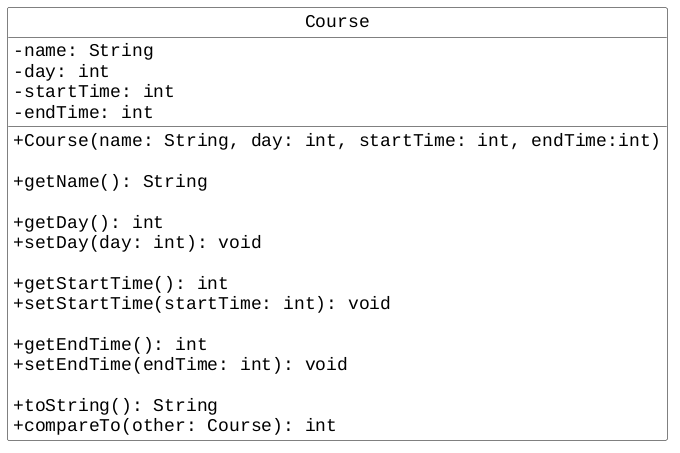 @startuml
skinparam classbackgroundcolor #ffffff
skinparam classdiamondbackgroundcolor #ffffff
skinparam classdiamondbordercolor #000000
skinparam classbordercolor #000000
skinparam classfontsize 18
skinparam classfontname "Liberation Mono"
skinparam classattributefontsize 18
skinparam classattributefontname "Liberation Mono"
skinparam classAttributeIconSize 0
hide circle
class Course {
  
  - name: String
  - day: int
  - startTime: int
  - endTime: int
  
  + Course(name: String, day: int, startTime: int, endTime:int)
  
  + getName(): String
  
  + getDay(): int
  + setDay(day: int): void
  
  + getStartTime(): int
  + setStartTime(startTime: int): void
  
  + getEndTime(): int
  + setEndTime(endTime: int): void
  
  + toString(): String
  + compareTo(other: Course): int
}
@enduml
